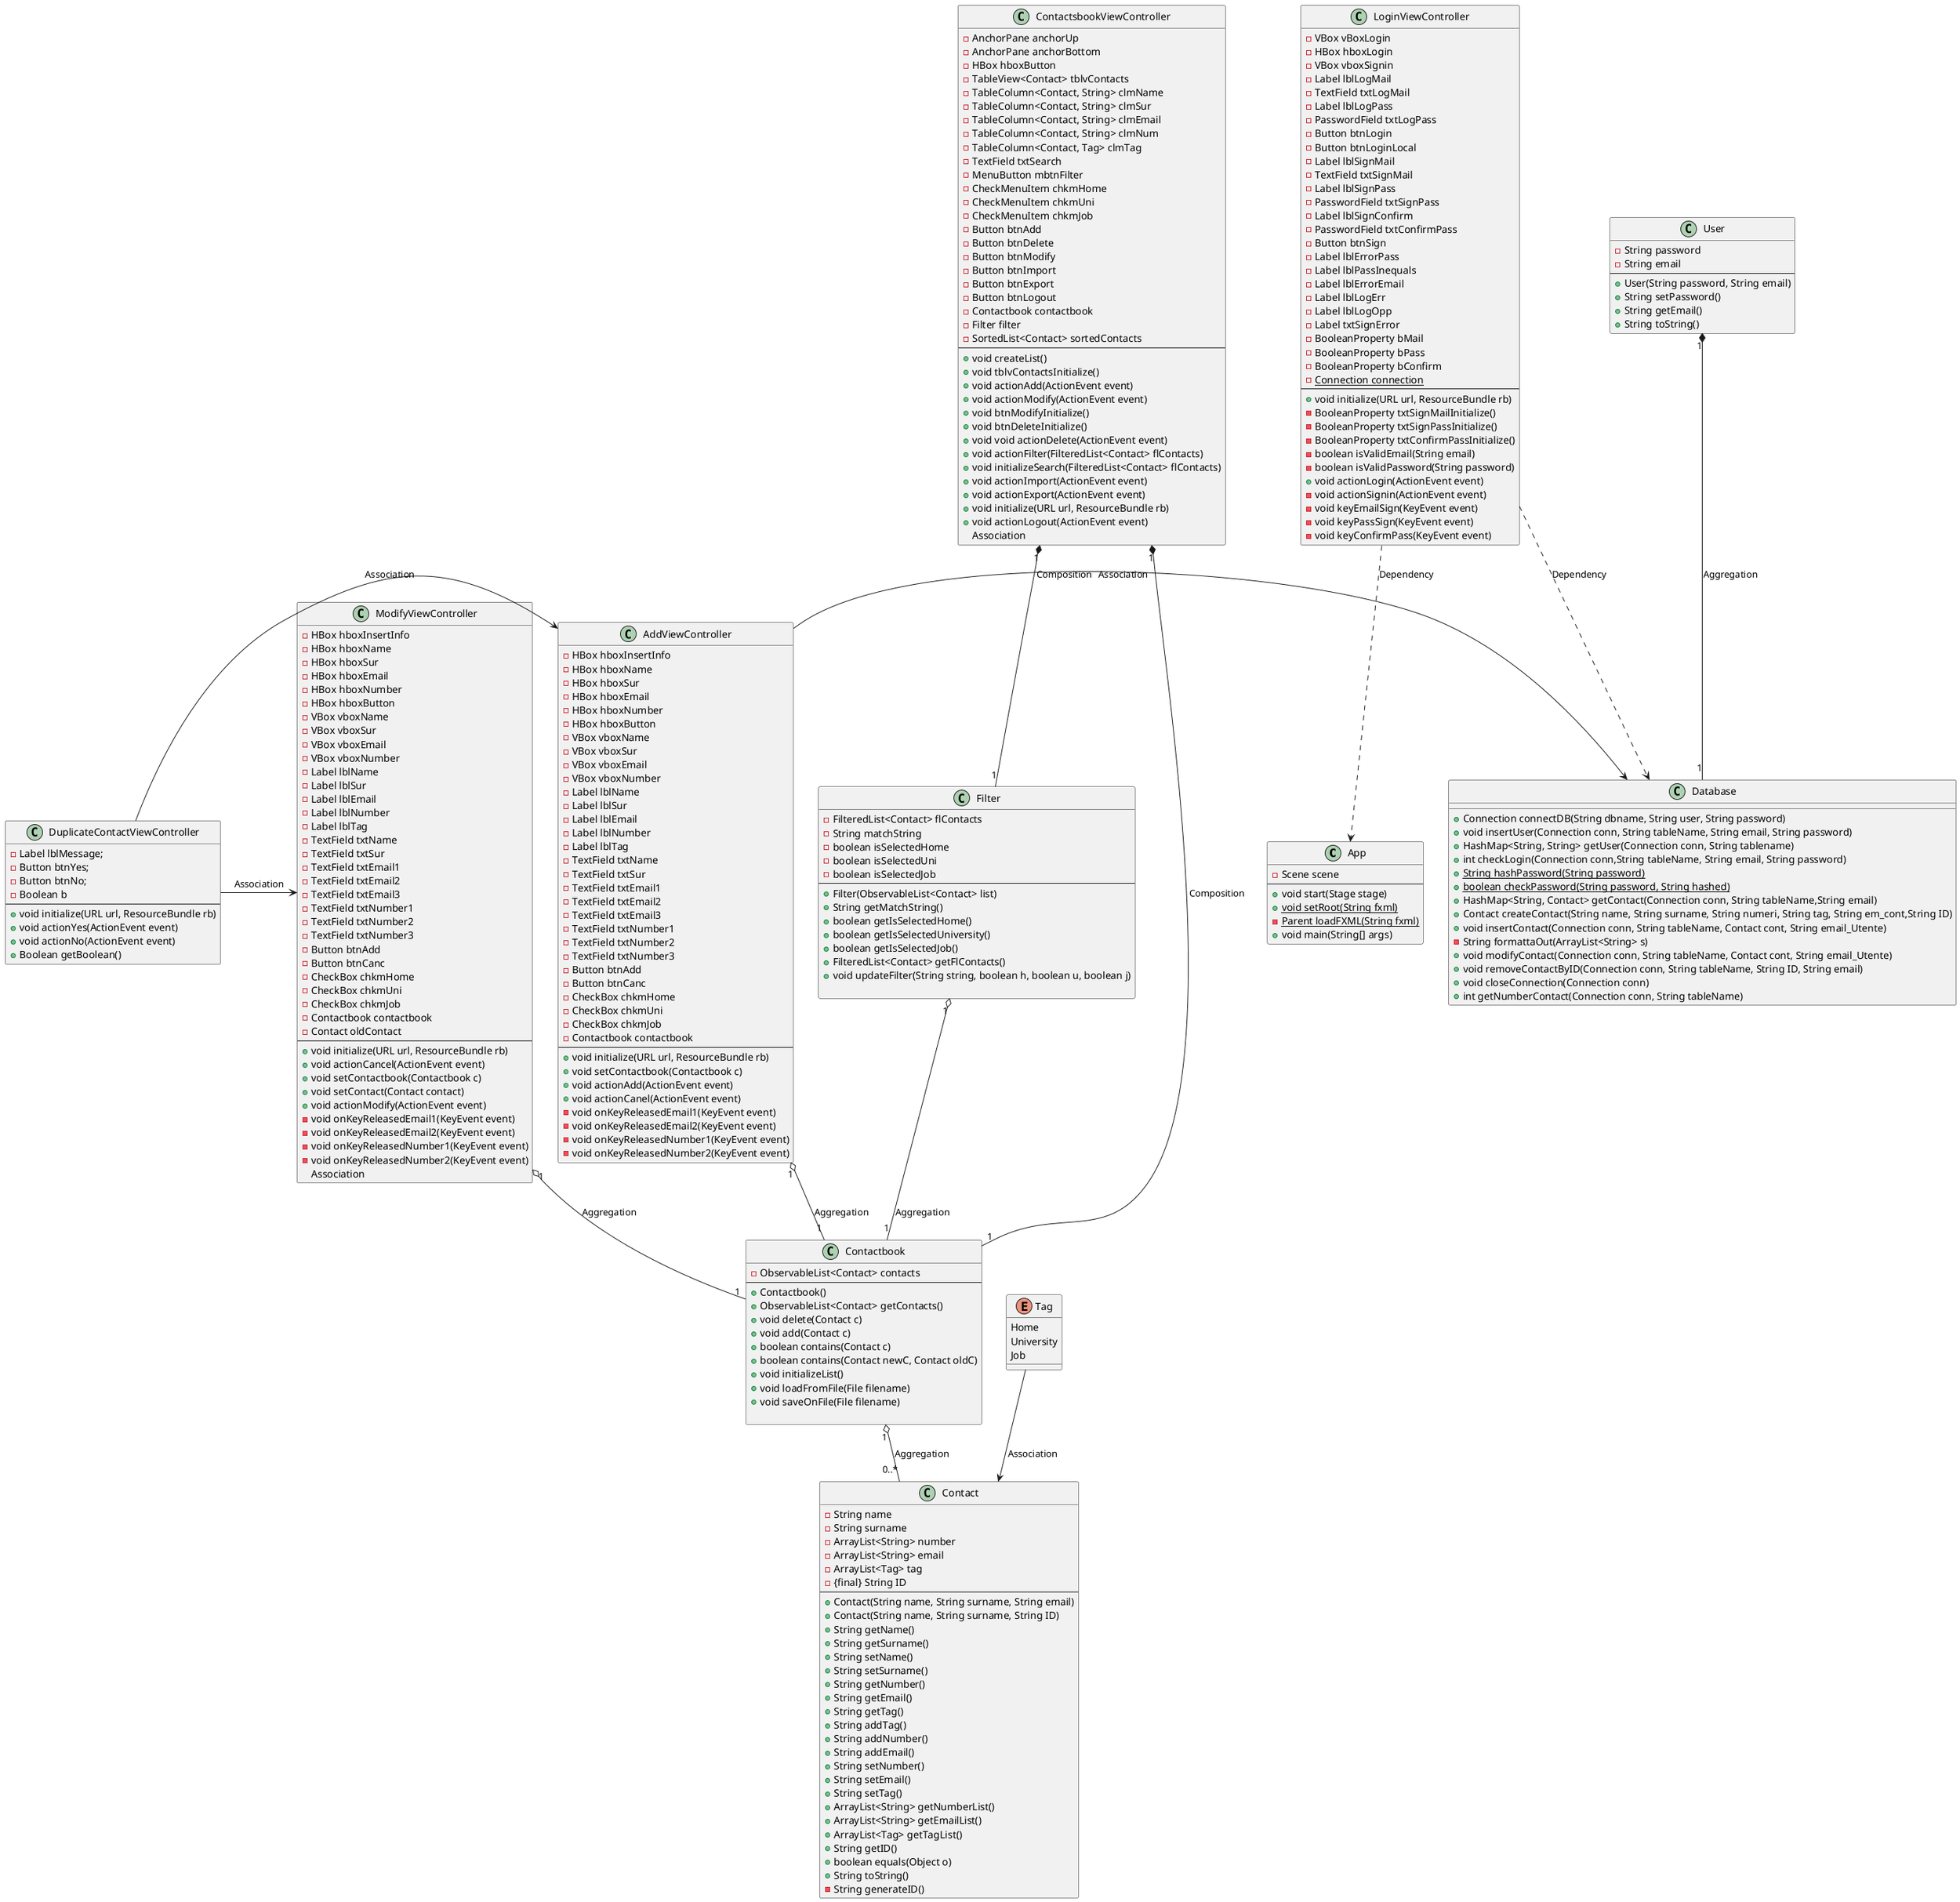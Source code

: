 @startuml

class App {
    - Scene scene
    --
    + void start(Stage stage)
    + {static} void setRoot(String fxml)
    - {static} Parent loadFXML(String fxml)
    + void main(String[] args)
}

class Database {
    + Connection connectDB(String dbname, String user, String password)
    + void insertUser(Connection conn, String tableName, String email, String password)    
    + HashMap<String, String> getUser(Connection conn, String tablename)
    + int checkLogin(Connection conn,String tableName, String email, String password)
    + {static} String hashPassword(String password)
    + {static} boolean checkPassword(String password, String hashed)
    + HashMap<String, Contact> getContact(Connection conn, String tableName,String email)
    + Contact createContact(String name, String surname, String numeri, String tag, String em_cont,String ID)
    + void insertContact(Connection conn, String tableName, Contact cont, String email_Utente)
    - String formattaOut(ArrayList<String> s)
    + void modifyContact(Connection conn, String tableName, Contact cont, String email_Utente)
    + void removeContactByID(Connection conn, String tableName, String ID, String email)
    + void closeConnection(Connection conn)
    + int getNumberContact(Connection conn, String tableName)
}


class User {
    - String password
    - String email
    --
    + User(String password, String email)
    + String setPassword()
    + String getEmail()
    + String toString()
}

class Contact {
    - String name
    - String surname
    - ArrayList<String> number
    - ArrayList<String> email
    - ArrayList<Tag> tag
    - {final} String ID
    --
    + Contact(String name, String surname, String email)
    + Contact(String name, String surname, String ID)
    + String getName()
    + String getSurname()
    + String setName()
    + String setSurname()
    + String getNumber()
    + String getEmail()
    + String getTag()
    + String addTag()
    + String addNumber()
    + String addEmail()
    + String setNumber()
    + String setEmail()
    + String setTag()
    + ArrayList<String> getNumberList()
    + ArrayList<String> getEmailList()
    + ArrayList<Tag> getTagList()
    + String getID()
    + boolean equals(Object o)
    + String toString()
    - String generateID()
}

class Contactbook {
    - ObservableList<Contact> contacts
    --
    + Contactbook()
    + ObservableList<Contact> getContacts()
    + void delete(Contact c)
    + void add(Contact c)
    + boolean contains(Contact c)
    + boolean contains(Contact newC, Contact oldC)
    + void initializeList()
    + void loadFromFile(File filename)
    + void saveOnFile(File filename)

}

class Filter {
    - FilteredList<Contact> flContacts
    - String matchString
    - boolean isSelectedHome
    - boolean isSelectedUni
    - boolean isSelectedJob
    --
    + Filter(ObservableList<Contact> list)
    + String getMatchString()
    + boolean getIsSelectedHome()
    + boolean getIsSelectedUniversity()
    + boolean getIsSelectedJob()
    + FilteredList<Contact> getFlContacts()
    + void updateFilter(String string, boolean h, boolean u, boolean j)

}

class LoginViewController {
    - VBox vBoxLogin
    - HBox hboxLogin
    - VBox vboxSignin
    - Label lblLogMail
    - TextField txtLogMail
    - Label lblLogPass
    - PasswordField txtLogPass
    - Button btnLogin
    - Button btnLoginLocal
    - Label lblSignMail
    - TextField txtSignMail
    - Label lblSignPass
    - PasswordField txtSignPass
    - Label lblSignConfirm
    - PasswordField txtConfirmPass
    - Button btnSign
    - Label lblErrorPass
    - Label lblPassInequals
    - Label lblErrorEmail
    - Label lblLogErr
    - Label lblLogOpp
    - Label txtSignError
    - BooleanProperty bMail
    - BooleanProperty bPass
    - BooleanProperty bConfirm
    -{static} Connection connection
    --
    + void initialize(URL url, ResourceBundle rb)
    - BooleanProperty txtSignMailInitialize()
    - BooleanProperty txtSignPassInitialize()
    - BooleanProperty txtConfirmPassInitialize()
    - boolean isValidEmail(String email)
    - boolean isValidPassword(String password)
    + void actionLogin(ActionEvent event)
    - void actionSignin(ActionEvent event)
    - void keyEmailSign(KeyEvent event)
    - void keyPassSign(KeyEvent event)
    - void keyConfirmPass(KeyEvent event)
}

class AddViewController {
    - HBox hboxInsertInfo
    - HBox hboxName
    - HBox hboxSur
    - HBox hboxEmail
    - HBox hboxNumber
    - HBox hboxButton
    - VBox vboxName
    - VBox vboxSur
    - VBox vboxEmail
    - VBox vboxNumber
    - Label lblName
    - Label lblSur
    - Label lblEmail
    - Label lblNumber
    - Label lblTag
    - TextField txtName
    - TextField txtSur
    - TextField txtEmail1
    - TextField txtEmail2
    - TextField txtEmail3
    - TextField txtNumber1
    - TextField txtNumber2
    - TextField txtNumber3
    - Button btnAdd
    - Button btnCanc
    - CheckBox chkmHome
    - CheckBox chkmUni
    - CheckBox chkmJob
    - Contactbook contactbook
    --
    + void initialize(URL url, ResourceBundle rb)
    + void setContactbook(Contactbook c)
    + void actionAdd(ActionEvent event)
    + void actionCanel(ActionEvent event)
    - void onKeyReleasedEmail1(KeyEvent event)
    - void onKeyReleasedEmail2(KeyEvent event)
    - void onKeyReleasedNumber1(KeyEvent event)
    - void onKeyReleasedNumber2(KeyEvent event)
}

class ModifyViewController {
    - HBox hboxInsertInfo
    - HBox hboxName
    - HBox hboxSur
    - HBox hboxEmail
    - HBox hboxNumber
    - HBox hboxButton
    - VBox vboxName
    - VBox vboxSur
    - VBox vboxEmail
    - VBox vboxNumber
    - Label lblName
    - Label lblSur
    - Label lblEmail
    - Label lblNumber
    - Label lblTag
    - TextField txtName
    - TextField txtSur
    - TextField txtEmail1
    - TextField txtEmail2
    - TextField txtEmail3
    - TextField txtNumber1
    - TextField txtNumber2
    - TextField txtNumber3
    - Button btnAdd
    - Button btnCanc
    - CheckBox chkmHome
    - CheckBox chkmUni
    - CheckBox chkmJob
    - Contactbook contactbook
    - Contact oldContact
    --
    + void initialize(URL url, ResourceBundle rb)
    + void actionCancel(ActionEvent event)
    + void setContactbook(Contactbook c)
    + void setContact(Contact contact)
    + void actionModify(ActionEvent event)
    - void onKeyReleasedEmail1(KeyEvent event)
    - void onKeyReleasedEmail2(KeyEvent event)
    - void onKeyReleasedNumber1(KeyEvent event)
    - void onKeyReleasedNumber2(KeyEvent event)
}

class ContactsbookViewController {
    - AnchorPane anchorUp
    - AnchorPane anchorBottom
    - HBox hboxButton
    - TableView<Contact> tblvContacts
    - TableColumn<Contact, String> clmName
    - TableColumn<Contact, String> clmSur
    - TableColumn<Contact, String> clmEmail
    - TableColumn<Contact, String> clmNum
    - TableColumn<Contact, Tag> clmTag
    - TextField txtSearch
    - MenuButton mbtnFilter
    - CheckMenuItem chkmHome
    - CheckMenuItem chkmUni
    - CheckMenuItem chkmJob
    - Button btnAdd
    - Button btnDelete
    - Button btnModify
    - Button btnImport
    - Button btnExport
    - Button btnLogout
    - Contactbook contactbook
    - Filter filter
    - SortedList<Contact> sortedContacts
    --
    + void createList()
    + void tblvContactsInitialize()
    + void actionAdd(ActionEvent event)
    + void actionModify(ActionEvent event)
    + void btnModifyInitialize()
    + void btnDeleteInitialize()
    + void void actionDelete(ActionEvent event)
    + void actionFilter(FilteredList<Contact> flContacts)
    + void initializeSearch(FilteredList<Contact> flContacts)
    + void actionImport(ActionEvent event)
    + void actionExport(ActionEvent event)
    + void initialize(URL url, ResourceBundle rb)
    + void actionLogout(ActionEvent event)
}

class DuplicateContactViewController {
    - Label lblMessage;
    - Button btnYes;
    - Button btnNo;
    - Boolean b
    --
    + void initialize(URL url, ResourceBundle rb)
    + void actionYes(ActionEvent event)
    + void actionNo(ActionEvent event)
    + Boolean getBoolean()
}

enum Tag {
    Home
    University
    Job
}

'Relazioni tra classi'
Tag --> Contact : Association
DuplicateContactViewController -> AddViewController : Association
DuplicateContactViewController -> ModifyViewController : Association
AddViewController -> Database : Association
ContactsbookViewController : Association
ModifyViewController : Association 

ContactsbookViewController "1" *-- "1" Contactbook : Composition
ContactsbookViewController "1" *-- "1" Filter : Composition

Filter "1" o-- "1" Contactbook : Aggregation
AddViewController "1" o-- "1" Contactbook : Aggregation
ModifyViewController  "1" o-- "1"  Contactbook : Aggregation 
Contactbook "1" o-- "0..*" Contact  : Aggregation
User "1" *-- "1" Database: Aggregation


LoginViewController ..> Database : Dependency
LoginViewController ..> App : Dependency

@enduml